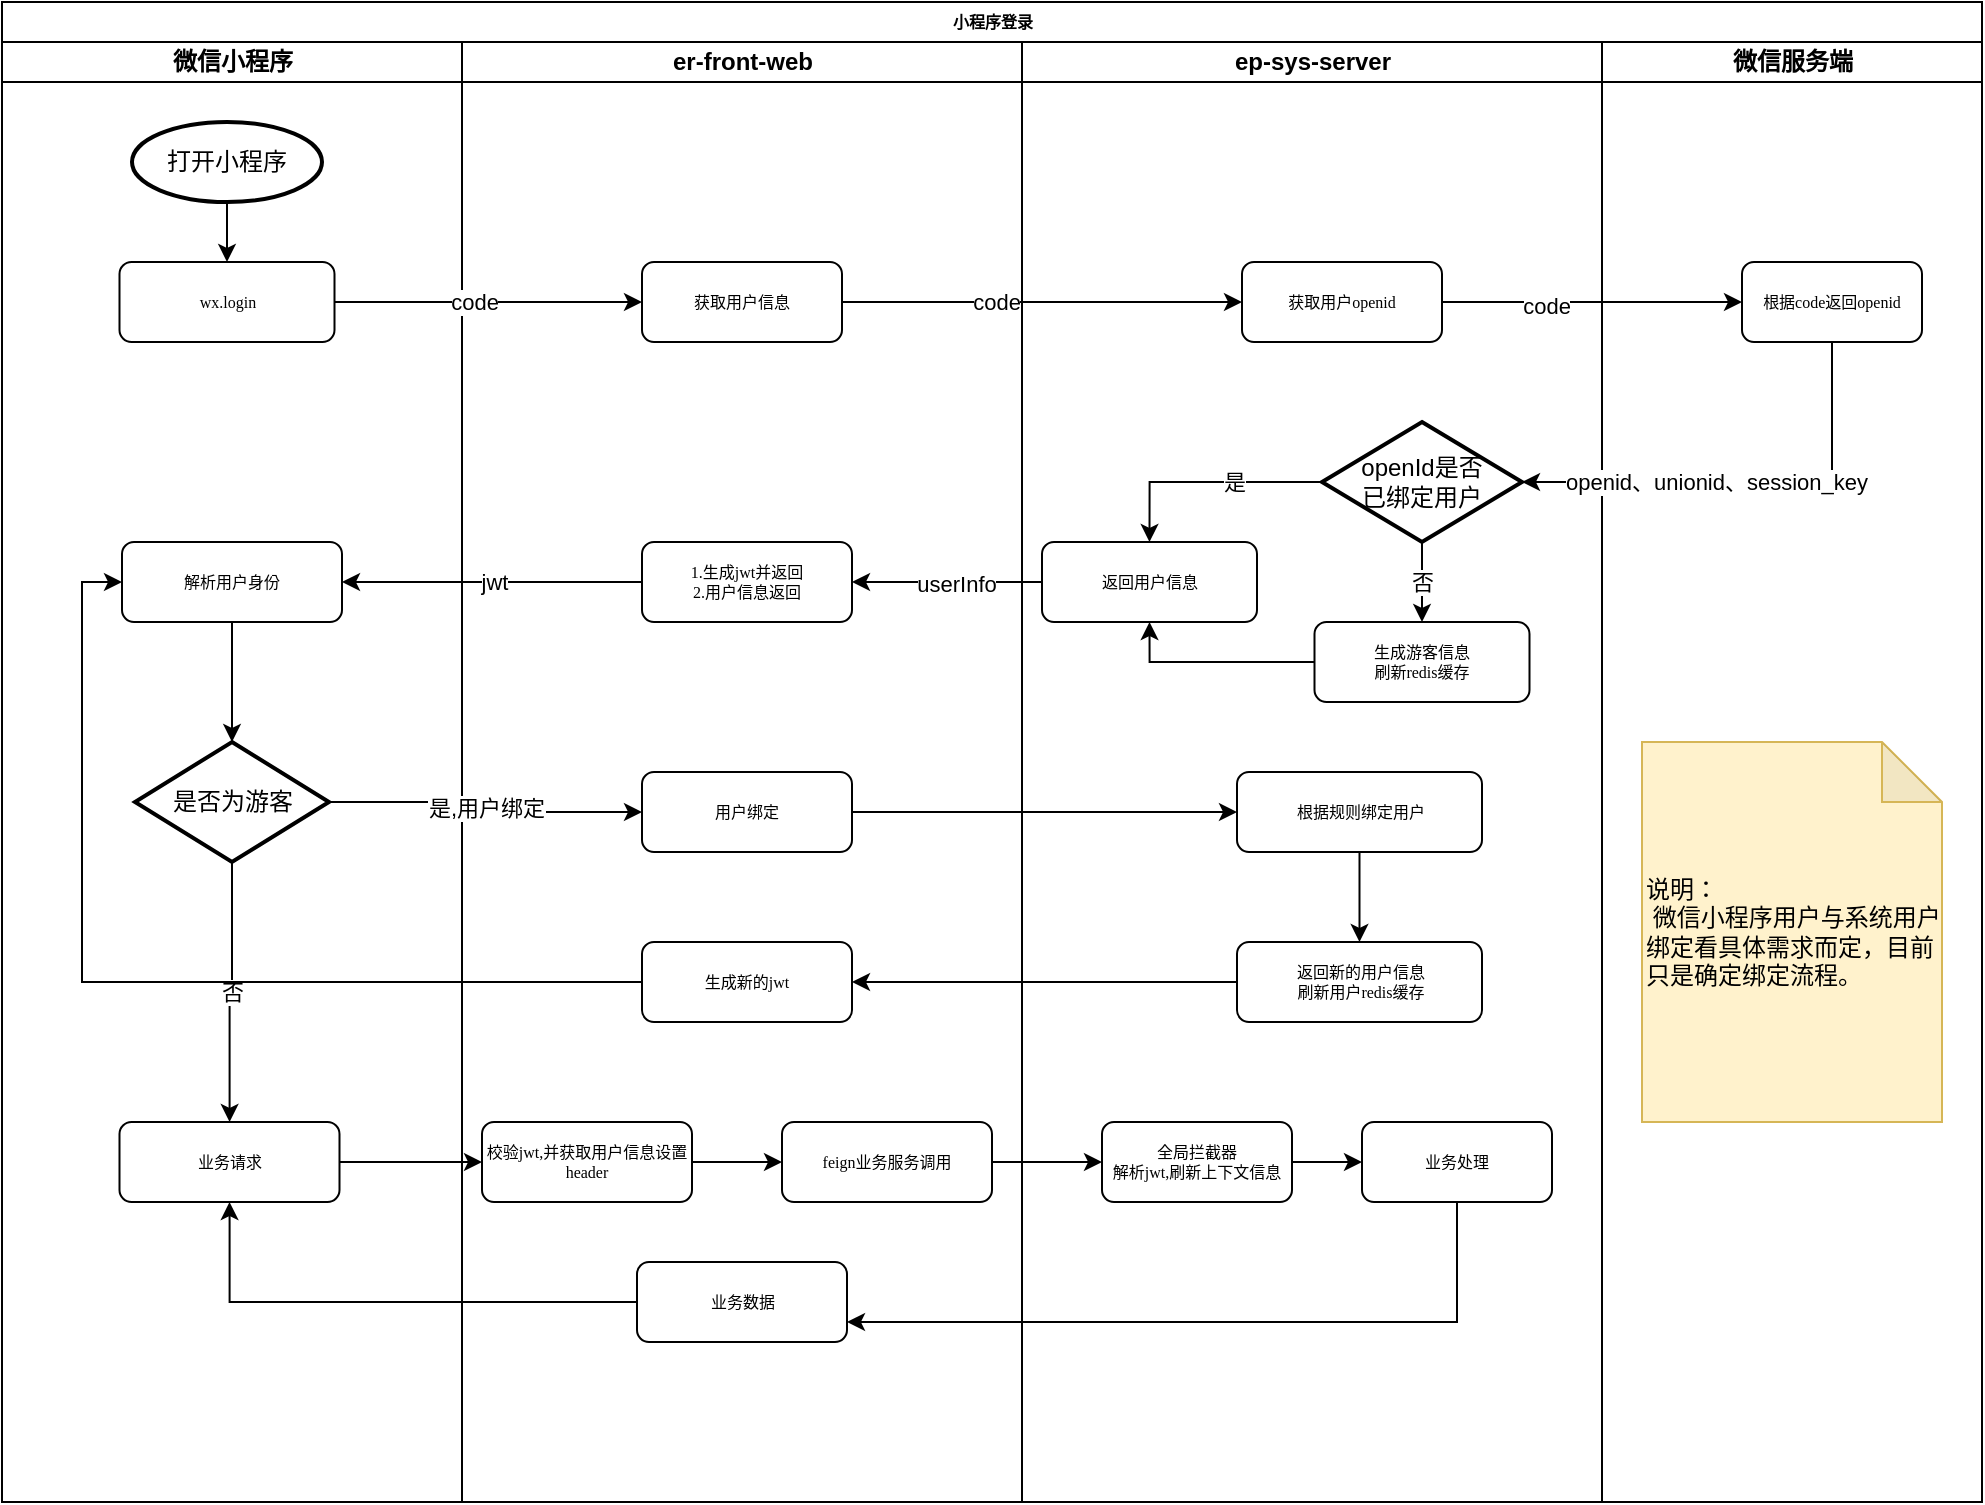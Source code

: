 <mxfile version="20.8.20" type="github">
  <diagram name="Page-1" id="74e2e168-ea6b-b213-b513-2b3c1d86103e">
    <mxGraphModel dx="954" dy="562" grid="1" gridSize="10" guides="1" tooltips="1" connect="1" arrows="1" fold="1" page="1" pageScale="1" pageWidth="1100" pageHeight="850" background="none" math="0" shadow="0">
      <root>
        <mxCell id="0" />
        <mxCell id="1" parent="0" />
        <mxCell id="77e6c97f196da883-1" value="小程序登录" style="swimlane;html=1;childLayout=stackLayout;startSize=20;rounded=0;shadow=0;labelBackgroundColor=none;strokeWidth=1;fontFamily=Verdana;fontSize=8;align=center;" parent="1" vertex="1">
          <mxGeometry x="70" y="40" width="990" height="750" as="geometry" />
        </mxCell>
        <mxCell id="77e6c97f196da883-2" value="微信小程序" style="swimlane;html=1;startSize=20;" parent="77e6c97f196da883-1" vertex="1">
          <mxGeometry y="20" width="230" height="730" as="geometry" />
        </mxCell>
        <mxCell id="77e6c97f196da883-10" value="wx.login" style="rounded=1;whiteSpace=wrap;html=1;shadow=0;labelBackgroundColor=none;strokeWidth=1;fontFamily=Verdana;fontSize=8;align=center;" parent="77e6c97f196da883-2" vertex="1">
          <mxGeometry x="58.75" y="110" width="107.5" height="40" as="geometry" />
        </mxCell>
        <mxCell id="cZG1L68u0AqyHe0dFKeQ-3" style="edgeStyle=orthogonalEdgeStyle;rounded=0;orthogonalLoop=1;jettySize=auto;html=1;entryX=0.5;entryY=0;entryDx=0;entryDy=0;" edge="1" parent="77e6c97f196da883-2" source="cZG1L68u0AqyHe0dFKeQ-2" target="77e6c97f196da883-10">
          <mxGeometry relative="1" as="geometry" />
        </mxCell>
        <mxCell id="cZG1L68u0AqyHe0dFKeQ-2" value="打开小程序" style="strokeWidth=2;html=1;shape=mxgraph.flowchart.start_1;whiteSpace=wrap;" vertex="1" parent="77e6c97f196da883-2">
          <mxGeometry x="65" y="40" width="95" height="40" as="geometry" />
        </mxCell>
        <mxCell id="cZG1L68u0AqyHe0dFKeQ-34" style="edgeStyle=orthogonalEdgeStyle;rounded=0;orthogonalLoop=1;jettySize=auto;html=1;entryX=0.5;entryY=0;entryDx=0;entryDy=0;entryPerimeter=0;" edge="1" parent="77e6c97f196da883-2" source="cZG1L68u0AqyHe0dFKeQ-15" target="cZG1L68u0AqyHe0dFKeQ-33">
          <mxGeometry relative="1" as="geometry" />
        </mxCell>
        <mxCell id="cZG1L68u0AqyHe0dFKeQ-15" value="解析用户身份" style="rounded=1;whiteSpace=wrap;html=1;shadow=0;labelBackgroundColor=none;strokeWidth=1;fontFamily=Verdana;fontSize=8;align=center;" vertex="1" parent="77e6c97f196da883-2">
          <mxGeometry x="60" y="250" width="110" height="40" as="geometry" />
        </mxCell>
        <mxCell id="cZG1L68u0AqyHe0dFKeQ-43" value="否" style="edgeStyle=orthogonalEdgeStyle;rounded=0;orthogonalLoop=1;jettySize=auto;html=1;" edge="1" parent="77e6c97f196da883-2" source="cZG1L68u0AqyHe0dFKeQ-33" target="cZG1L68u0AqyHe0dFKeQ-42">
          <mxGeometry relative="1" as="geometry" />
        </mxCell>
        <mxCell id="cZG1L68u0AqyHe0dFKeQ-33" value="是否为游客" style="strokeWidth=2;html=1;shape=mxgraph.flowchart.decision;whiteSpace=wrap;" vertex="1" parent="77e6c97f196da883-2">
          <mxGeometry x="66.5" y="350" width="97" height="60" as="geometry" />
        </mxCell>
        <mxCell id="cZG1L68u0AqyHe0dFKeQ-42" value="业务请求" style="rounded=1;whiteSpace=wrap;html=1;shadow=0;labelBackgroundColor=none;strokeWidth=1;fontFamily=Verdana;fontSize=8;align=center;" vertex="1" parent="77e6c97f196da883-2">
          <mxGeometry x="58.75" y="540" width="110" height="40" as="geometry" />
        </mxCell>
        <mxCell id="77e6c97f196da883-3" value="er-front-web" style="swimlane;html=1;startSize=20;" parent="77e6c97f196da883-1" vertex="1">
          <mxGeometry x="230" y="20" width="280" height="730" as="geometry" />
        </mxCell>
        <mxCell id="cZG1L68u0AqyHe0dFKeQ-4" value="获取用户信息" style="rounded=1;whiteSpace=wrap;html=1;shadow=0;labelBackgroundColor=none;strokeWidth=1;fontFamily=Verdana;fontSize=8;align=center;" vertex="1" parent="77e6c97f196da883-3">
          <mxGeometry x="90" y="110" width="100" height="40" as="geometry" />
        </mxCell>
        <mxCell id="cZG1L68u0AqyHe0dFKeQ-13" value="1.生成jwt并返回&lt;br&gt;2.用户信息返回" style="rounded=1;whiteSpace=wrap;html=1;shadow=0;labelBackgroundColor=none;strokeWidth=1;fontFamily=Verdana;fontSize=8;align=center;" vertex="1" parent="77e6c97f196da883-3">
          <mxGeometry x="90" y="250" width="105" height="40" as="geometry" />
        </mxCell>
        <mxCell id="cZG1L68u0AqyHe0dFKeQ-37" value="用户绑定" style="rounded=1;whiteSpace=wrap;html=1;shadow=0;labelBackgroundColor=none;strokeWidth=1;fontFamily=Verdana;fontSize=8;align=center;" vertex="1" parent="77e6c97f196da883-3">
          <mxGeometry x="90" y="365" width="105" height="40" as="geometry" />
        </mxCell>
        <mxCell id="cZG1L68u0AqyHe0dFKeQ-52" style="edgeStyle=orthogonalEdgeStyle;rounded=0;orthogonalLoop=1;jettySize=auto;html=1;" edge="1" parent="77e6c97f196da883-3" source="cZG1L68u0AqyHe0dFKeQ-44" target="cZG1L68u0AqyHe0dFKeQ-51">
          <mxGeometry relative="1" as="geometry" />
        </mxCell>
        <mxCell id="cZG1L68u0AqyHe0dFKeQ-44" value="校验jwt,并获取用户信息设置header" style="rounded=1;whiteSpace=wrap;html=1;shadow=0;labelBackgroundColor=none;strokeWidth=1;fontFamily=Verdana;fontSize=8;align=center;" vertex="1" parent="77e6c97f196da883-3">
          <mxGeometry x="10" y="540" width="105" height="40" as="geometry" />
        </mxCell>
        <mxCell id="cZG1L68u0AqyHe0dFKeQ-51" value="feign业务服务调用" style="rounded=1;whiteSpace=wrap;html=1;shadow=0;labelBackgroundColor=none;strokeWidth=1;fontFamily=Verdana;fontSize=8;align=center;" vertex="1" parent="77e6c97f196da883-3">
          <mxGeometry x="160" y="540" width="105" height="40" as="geometry" />
        </mxCell>
        <mxCell id="cZG1L68u0AqyHe0dFKeQ-54" value="业务数据" style="rounded=1;whiteSpace=wrap;html=1;shadow=0;labelBackgroundColor=none;strokeWidth=1;fontFamily=Verdana;fontSize=8;align=center;" vertex="1" parent="77e6c97f196da883-3">
          <mxGeometry x="87.5" y="610" width="105" height="40" as="geometry" />
        </mxCell>
        <mxCell id="cZG1L68u0AqyHe0dFKeQ-59" value="生成新的jwt" style="rounded=1;whiteSpace=wrap;html=1;shadow=0;labelBackgroundColor=none;strokeWidth=1;fontFamily=Verdana;fontSize=8;align=center;" vertex="1" parent="77e6c97f196da883-3">
          <mxGeometry x="90" y="450" width="105" height="40" as="geometry" />
        </mxCell>
        <mxCell id="77e6c97f196da883-4" value="ep-sys-server" style="swimlane;html=1;startSize=20;" parent="77e6c97f196da883-1" vertex="1">
          <mxGeometry x="510" y="20" width="290" height="730" as="geometry" />
        </mxCell>
        <mxCell id="cZG1L68u0AqyHe0dFKeQ-6" value="获取用户openid" style="rounded=1;whiteSpace=wrap;html=1;shadow=0;labelBackgroundColor=none;strokeWidth=1;fontFamily=Verdana;fontSize=8;align=center;" vertex="1" parent="77e6c97f196da883-4">
          <mxGeometry x="110" y="110" width="100" height="40" as="geometry" />
        </mxCell>
        <mxCell id="cZG1L68u0AqyHe0dFKeQ-23" value="否" style="edgeStyle=orthogonalEdgeStyle;rounded=0;orthogonalLoop=1;jettySize=auto;html=1;entryX=0.5;entryY=0;entryDx=0;entryDy=0;" edge="1" parent="77e6c97f196da883-4" source="cZG1L68u0AqyHe0dFKeQ-20" target="cZG1L68u0AqyHe0dFKeQ-21">
          <mxGeometry relative="1" as="geometry" />
        </mxCell>
        <mxCell id="cZG1L68u0AqyHe0dFKeQ-24" style="edgeStyle=orthogonalEdgeStyle;rounded=0;orthogonalLoop=1;jettySize=auto;html=1;entryX=0.5;entryY=0;entryDx=0;entryDy=0;" edge="1" parent="77e6c97f196da883-4" source="cZG1L68u0AqyHe0dFKeQ-20" target="cZG1L68u0AqyHe0dFKeQ-22">
          <mxGeometry relative="1" as="geometry" />
        </mxCell>
        <mxCell id="cZG1L68u0AqyHe0dFKeQ-26" value="是" style="edgeLabel;html=1;align=center;verticalAlign=middle;resizable=0;points=[];" vertex="1" connectable="0" parent="cZG1L68u0AqyHe0dFKeQ-24">
          <mxGeometry x="-0.236" y="-1" relative="1" as="geometry">
            <mxPoint y="1" as="offset" />
          </mxGeometry>
        </mxCell>
        <mxCell id="cZG1L68u0AqyHe0dFKeQ-20" value="openId是否&lt;br&gt;已绑定用户" style="strokeWidth=2;html=1;shape=mxgraph.flowchart.decision;whiteSpace=wrap;" vertex="1" parent="77e6c97f196da883-4">
          <mxGeometry x="150" y="190" width="100" height="60" as="geometry" />
        </mxCell>
        <mxCell id="cZG1L68u0AqyHe0dFKeQ-25" style="edgeStyle=orthogonalEdgeStyle;rounded=0;orthogonalLoop=1;jettySize=auto;html=1;entryX=0.5;entryY=1;entryDx=0;entryDy=0;" edge="1" parent="77e6c97f196da883-4" source="cZG1L68u0AqyHe0dFKeQ-21" target="cZG1L68u0AqyHe0dFKeQ-22">
          <mxGeometry relative="1" as="geometry">
            <mxPoint x="110" y="270" as="targetPoint" />
          </mxGeometry>
        </mxCell>
        <mxCell id="cZG1L68u0AqyHe0dFKeQ-21" value="生成游客信息&lt;br&gt;刷新redis缓存" style="rounded=1;whiteSpace=wrap;html=1;shadow=0;labelBackgroundColor=none;strokeWidth=1;fontFamily=Verdana;fontSize=8;align=center;" vertex="1" parent="77e6c97f196da883-4">
          <mxGeometry x="146.25" y="290" width="107.5" height="40" as="geometry" />
        </mxCell>
        <mxCell id="cZG1L68u0AqyHe0dFKeQ-22" value="返回用户信息" style="rounded=1;whiteSpace=wrap;html=1;shadow=0;labelBackgroundColor=none;strokeWidth=1;fontFamily=Verdana;fontSize=8;align=center;" vertex="1" parent="77e6c97f196da883-4">
          <mxGeometry x="10" y="250" width="107.5" height="40" as="geometry" />
        </mxCell>
        <mxCell id="cZG1L68u0AqyHe0dFKeQ-58" style="edgeStyle=orthogonalEdgeStyle;rounded=0;orthogonalLoop=1;jettySize=auto;html=1;" edge="1" parent="77e6c97f196da883-4" source="cZG1L68u0AqyHe0dFKeQ-40" target="cZG1L68u0AqyHe0dFKeQ-57">
          <mxGeometry relative="1" as="geometry" />
        </mxCell>
        <mxCell id="cZG1L68u0AqyHe0dFKeQ-40" value="根据规则绑定用户&lt;br&gt;" style="rounded=1;whiteSpace=wrap;html=1;shadow=0;labelBackgroundColor=none;strokeWidth=1;fontFamily=Verdana;fontSize=8;align=center;" vertex="1" parent="77e6c97f196da883-4">
          <mxGeometry x="107.5" y="365" width="122.5" height="40" as="geometry" />
        </mxCell>
        <mxCell id="cZG1L68u0AqyHe0dFKeQ-49" style="edgeStyle=orthogonalEdgeStyle;rounded=0;orthogonalLoop=1;jettySize=auto;html=1;" edge="1" parent="77e6c97f196da883-4" source="cZG1L68u0AqyHe0dFKeQ-46" target="cZG1L68u0AqyHe0dFKeQ-48">
          <mxGeometry relative="1" as="geometry" />
        </mxCell>
        <mxCell id="cZG1L68u0AqyHe0dFKeQ-46" value="全局拦截器&lt;br&gt;解析jwt,刷新上下文信息" style="rounded=1;whiteSpace=wrap;html=1;shadow=0;labelBackgroundColor=none;strokeWidth=1;fontFamily=Verdana;fontSize=8;align=center;" vertex="1" parent="77e6c97f196da883-4">
          <mxGeometry x="40" y="540" width="95" height="40" as="geometry" />
        </mxCell>
        <mxCell id="cZG1L68u0AqyHe0dFKeQ-48" value="业务处理" style="rounded=1;whiteSpace=wrap;html=1;shadow=0;labelBackgroundColor=none;strokeWidth=1;fontFamily=Verdana;fontSize=8;align=center;" vertex="1" parent="77e6c97f196da883-4">
          <mxGeometry x="170" y="540" width="95" height="40" as="geometry" />
        </mxCell>
        <mxCell id="cZG1L68u0AqyHe0dFKeQ-57" value="返回新的用户信息&lt;br&gt;刷新用户redis缓存" style="rounded=1;whiteSpace=wrap;html=1;shadow=0;labelBackgroundColor=none;strokeWidth=1;fontFamily=Verdana;fontSize=8;align=center;" vertex="1" parent="77e6c97f196da883-4">
          <mxGeometry x="107.5" y="450" width="122.5" height="40" as="geometry" />
        </mxCell>
        <mxCell id="77e6c97f196da883-5" value="微信服务端" style="swimlane;html=1;startSize=20;" parent="77e6c97f196da883-1" vertex="1">
          <mxGeometry x="800" y="20" width="190" height="730" as="geometry" />
        </mxCell>
        <mxCell id="cZG1L68u0AqyHe0dFKeQ-7" value="根据code返回openid" style="rounded=1;whiteSpace=wrap;html=1;shadow=0;labelBackgroundColor=none;strokeWidth=1;fontFamily=Verdana;fontSize=8;align=center;" vertex="1" parent="77e6c97f196da883-5">
          <mxGeometry x="70" y="110" width="90" height="40" as="geometry" />
        </mxCell>
        <mxCell id="cZG1L68u0AqyHe0dFKeQ-65" value="说明：&lt;br&gt;&lt;span style=&quot;white-space: pre;&quot;&gt;	&lt;/span&gt;微信小程序用户与系统用户绑定看具体需求而定，目前只是确定绑定流程。" style="shape=note;whiteSpace=wrap;html=1;backgroundOutline=1;darkOpacity=0.05;fillColor=#fff2cc;strokeColor=#d6b656;align=left;" vertex="1" parent="77e6c97f196da883-5">
          <mxGeometry x="20" y="350" width="150" height="190" as="geometry" />
        </mxCell>
        <mxCell id="cZG1L68u0AqyHe0dFKeQ-5" style="edgeStyle=orthogonalEdgeStyle;rounded=0;orthogonalLoop=1;jettySize=auto;html=1;" edge="1" parent="77e6c97f196da883-1" source="77e6c97f196da883-10" target="cZG1L68u0AqyHe0dFKeQ-4">
          <mxGeometry relative="1" as="geometry" />
        </mxCell>
        <mxCell id="cZG1L68u0AqyHe0dFKeQ-31" value="code" style="edgeLabel;html=1;align=center;verticalAlign=middle;resizable=0;points=[];" vertex="1" connectable="0" parent="cZG1L68u0AqyHe0dFKeQ-5">
          <mxGeometry x="-0.099" relative="1" as="geometry">
            <mxPoint as="offset" />
          </mxGeometry>
        </mxCell>
        <mxCell id="cZG1L68u0AqyHe0dFKeQ-8" style="edgeStyle=orthogonalEdgeStyle;rounded=0;orthogonalLoop=1;jettySize=auto;html=1;entryX=0;entryY=0.5;entryDx=0;entryDy=0;" edge="1" parent="77e6c97f196da883-1" source="cZG1L68u0AqyHe0dFKeQ-4" target="cZG1L68u0AqyHe0dFKeQ-6">
          <mxGeometry relative="1" as="geometry" />
        </mxCell>
        <mxCell id="cZG1L68u0AqyHe0dFKeQ-30" value="code" style="edgeLabel;html=1;align=center;verticalAlign=middle;resizable=0;points=[];" vertex="1" connectable="0" parent="cZG1L68u0AqyHe0dFKeQ-8">
          <mxGeometry x="-0.233" relative="1" as="geometry">
            <mxPoint as="offset" />
          </mxGeometry>
        </mxCell>
        <mxCell id="cZG1L68u0AqyHe0dFKeQ-9" style="edgeStyle=orthogonalEdgeStyle;rounded=0;orthogonalLoop=1;jettySize=auto;html=1;entryX=0;entryY=0.5;entryDx=0;entryDy=0;" edge="1" parent="77e6c97f196da883-1" source="cZG1L68u0AqyHe0dFKeQ-6" target="cZG1L68u0AqyHe0dFKeQ-7">
          <mxGeometry relative="1" as="geometry" />
        </mxCell>
        <mxCell id="cZG1L68u0AqyHe0dFKeQ-29" value="code" style="edgeLabel;html=1;align=center;verticalAlign=middle;resizable=0;points=[];" vertex="1" connectable="0" parent="cZG1L68u0AqyHe0dFKeQ-9">
          <mxGeometry x="-0.307" y="-2" relative="1" as="geometry">
            <mxPoint as="offset" />
          </mxGeometry>
        </mxCell>
        <mxCell id="cZG1L68u0AqyHe0dFKeQ-11" style="edgeStyle=orthogonalEdgeStyle;rounded=0;orthogonalLoop=1;jettySize=auto;html=1;entryX=1;entryY=0.5;entryDx=0;entryDy=0;exitX=0.5;exitY=1;exitDx=0;exitDy=0;entryPerimeter=0;" edge="1" parent="77e6c97f196da883-1" source="cZG1L68u0AqyHe0dFKeQ-7" target="cZG1L68u0AqyHe0dFKeQ-20">
          <mxGeometry relative="1" as="geometry">
            <mxPoint x="670" y="240" as="targetPoint" />
          </mxGeometry>
        </mxCell>
        <mxCell id="cZG1L68u0AqyHe0dFKeQ-12" value="openid、unionid、session_key" style="edgeLabel;html=1;align=center;verticalAlign=middle;resizable=0;points=[];" vertex="1" connectable="0" parent="cZG1L68u0AqyHe0dFKeQ-11">
          <mxGeometry x="0.144" relative="1" as="geometry">
            <mxPoint as="offset" />
          </mxGeometry>
        </mxCell>
        <mxCell id="cZG1L68u0AqyHe0dFKeQ-16" style="edgeStyle=orthogonalEdgeStyle;rounded=0;orthogonalLoop=1;jettySize=auto;html=1;entryX=1;entryY=0.5;entryDx=0;entryDy=0;" edge="1" parent="77e6c97f196da883-1" source="cZG1L68u0AqyHe0dFKeQ-13" target="cZG1L68u0AqyHe0dFKeQ-15">
          <mxGeometry relative="1" as="geometry" />
        </mxCell>
        <mxCell id="cZG1L68u0AqyHe0dFKeQ-32" value="jwt" style="edgeLabel;html=1;align=center;verticalAlign=middle;resizable=0;points=[];" vertex="1" connectable="0" parent="cZG1L68u0AqyHe0dFKeQ-16">
          <mxGeometry x="-0.008" relative="1" as="geometry">
            <mxPoint as="offset" />
          </mxGeometry>
        </mxCell>
        <mxCell id="cZG1L68u0AqyHe0dFKeQ-27" style="edgeStyle=orthogonalEdgeStyle;rounded=0;orthogonalLoop=1;jettySize=auto;html=1;entryX=1;entryY=0.5;entryDx=0;entryDy=0;" edge="1" parent="77e6c97f196da883-1" source="cZG1L68u0AqyHe0dFKeQ-22" target="cZG1L68u0AqyHe0dFKeQ-13">
          <mxGeometry relative="1" as="geometry" />
        </mxCell>
        <mxCell id="cZG1L68u0AqyHe0dFKeQ-28" value="userInfo" style="edgeLabel;html=1;align=center;verticalAlign=middle;resizable=0;points=[];" vertex="1" connectable="0" parent="cZG1L68u0AqyHe0dFKeQ-27">
          <mxGeometry x="-0.082" y="1" relative="1" as="geometry">
            <mxPoint as="offset" />
          </mxGeometry>
        </mxCell>
        <mxCell id="cZG1L68u0AqyHe0dFKeQ-38" value="是,用户绑定" style="edgeStyle=orthogonalEdgeStyle;rounded=0;orthogonalLoop=1;jettySize=auto;html=1;entryX=0;entryY=0.5;entryDx=0;entryDy=0;" edge="1" parent="77e6c97f196da883-1" source="cZG1L68u0AqyHe0dFKeQ-33" target="cZG1L68u0AqyHe0dFKeQ-37">
          <mxGeometry relative="1" as="geometry" />
        </mxCell>
        <mxCell id="cZG1L68u0AqyHe0dFKeQ-41" style="edgeStyle=orthogonalEdgeStyle;rounded=0;orthogonalLoop=1;jettySize=auto;html=1;entryX=0;entryY=0.5;entryDx=0;entryDy=0;" edge="1" parent="77e6c97f196da883-1" source="cZG1L68u0AqyHe0dFKeQ-37" target="cZG1L68u0AqyHe0dFKeQ-40">
          <mxGeometry relative="1" as="geometry" />
        </mxCell>
        <mxCell id="cZG1L68u0AqyHe0dFKeQ-45" style="edgeStyle=orthogonalEdgeStyle;rounded=0;orthogonalLoop=1;jettySize=auto;html=1;entryX=0;entryY=0.5;entryDx=0;entryDy=0;" edge="1" parent="77e6c97f196da883-1" source="cZG1L68u0AqyHe0dFKeQ-42" target="cZG1L68u0AqyHe0dFKeQ-44">
          <mxGeometry relative="1" as="geometry" />
        </mxCell>
        <mxCell id="cZG1L68u0AqyHe0dFKeQ-53" style="edgeStyle=orthogonalEdgeStyle;rounded=0;orthogonalLoop=1;jettySize=auto;html=1;" edge="1" parent="77e6c97f196da883-1" source="cZG1L68u0AqyHe0dFKeQ-51" target="cZG1L68u0AqyHe0dFKeQ-46">
          <mxGeometry relative="1" as="geometry" />
        </mxCell>
        <mxCell id="cZG1L68u0AqyHe0dFKeQ-55" style="edgeStyle=orthogonalEdgeStyle;rounded=0;orthogonalLoop=1;jettySize=auto;html=1;entryX=1;entryY=0.75;entryDx=0;entryDy=0;exitX=0.5;exitY=1;exitDx=0;exitDy=0;" edge="1" parent="77e6c97f196da883-1" source="cZG1L68u0AqyHe0dFKeQ-48" target="cZG1L68u0AqyHe0dFKeQ-54">
          <mxGeometry relative="1" as="geometry" />
        </mxCell>
        <mxCell id="cZG1L68u0AqyHe0dFKeQ-56" style="edgeStyle=orthogonalEdgeStyle;rounded=0;orthogonalLoop=1;jettySize=auto;html=1;entryX=0.5;entryY=1;entryDx=0;entryDy=0;" edge="1" parent="77e6c97f196da883-1" source="cZG1L68u0AqyHe0dFKeQ-54" target="cZG1L68u0AqyHe0dFKeQ-42">
          <mxGeometry relative="1" as="geometry" />
        </mxCell>
        <mxCell id="cZG1L68u0AqyHe0dFKeQ-60" style="edgeStyle=orthogonalEdgeStyle;rounded=0;orthogonalLoop=1;jettySize=auto;html=1;entryX=1;entryY=0.5;entryDx=0;entryDy=0;" edge="1" parent="77e6c97f196da883-1" source="cZG1L68u0AqyHe0dFKeQ-57" target="cZG1L68u0AqyHe0dFKeQ-59">
          <mxGeometry relative="1" as="geometry" />
        </mxCell>
        <mxCell id="cZG1L68u0AqyHe0dFKeQ-61" style="edgeStyle=orthogonalEdgeStyle;rounded=0;orthogonalLoop=1;jettySize=auto;html=1;entryX=0;entryY=0.5;entryDx=0;entryDy=0;" edge="1" parent="77e6c97f196da883-1" source="cZG1L68u0AqyHe0dFKeQ-59" target="cZG1L68u0AqyHe0dFKeQ-15">
          <mxGeometry relative="1" as="geometry" />
        </mxCell>
      </root>
    </mxGraphModel>
  </diagram>
</mxfile>

